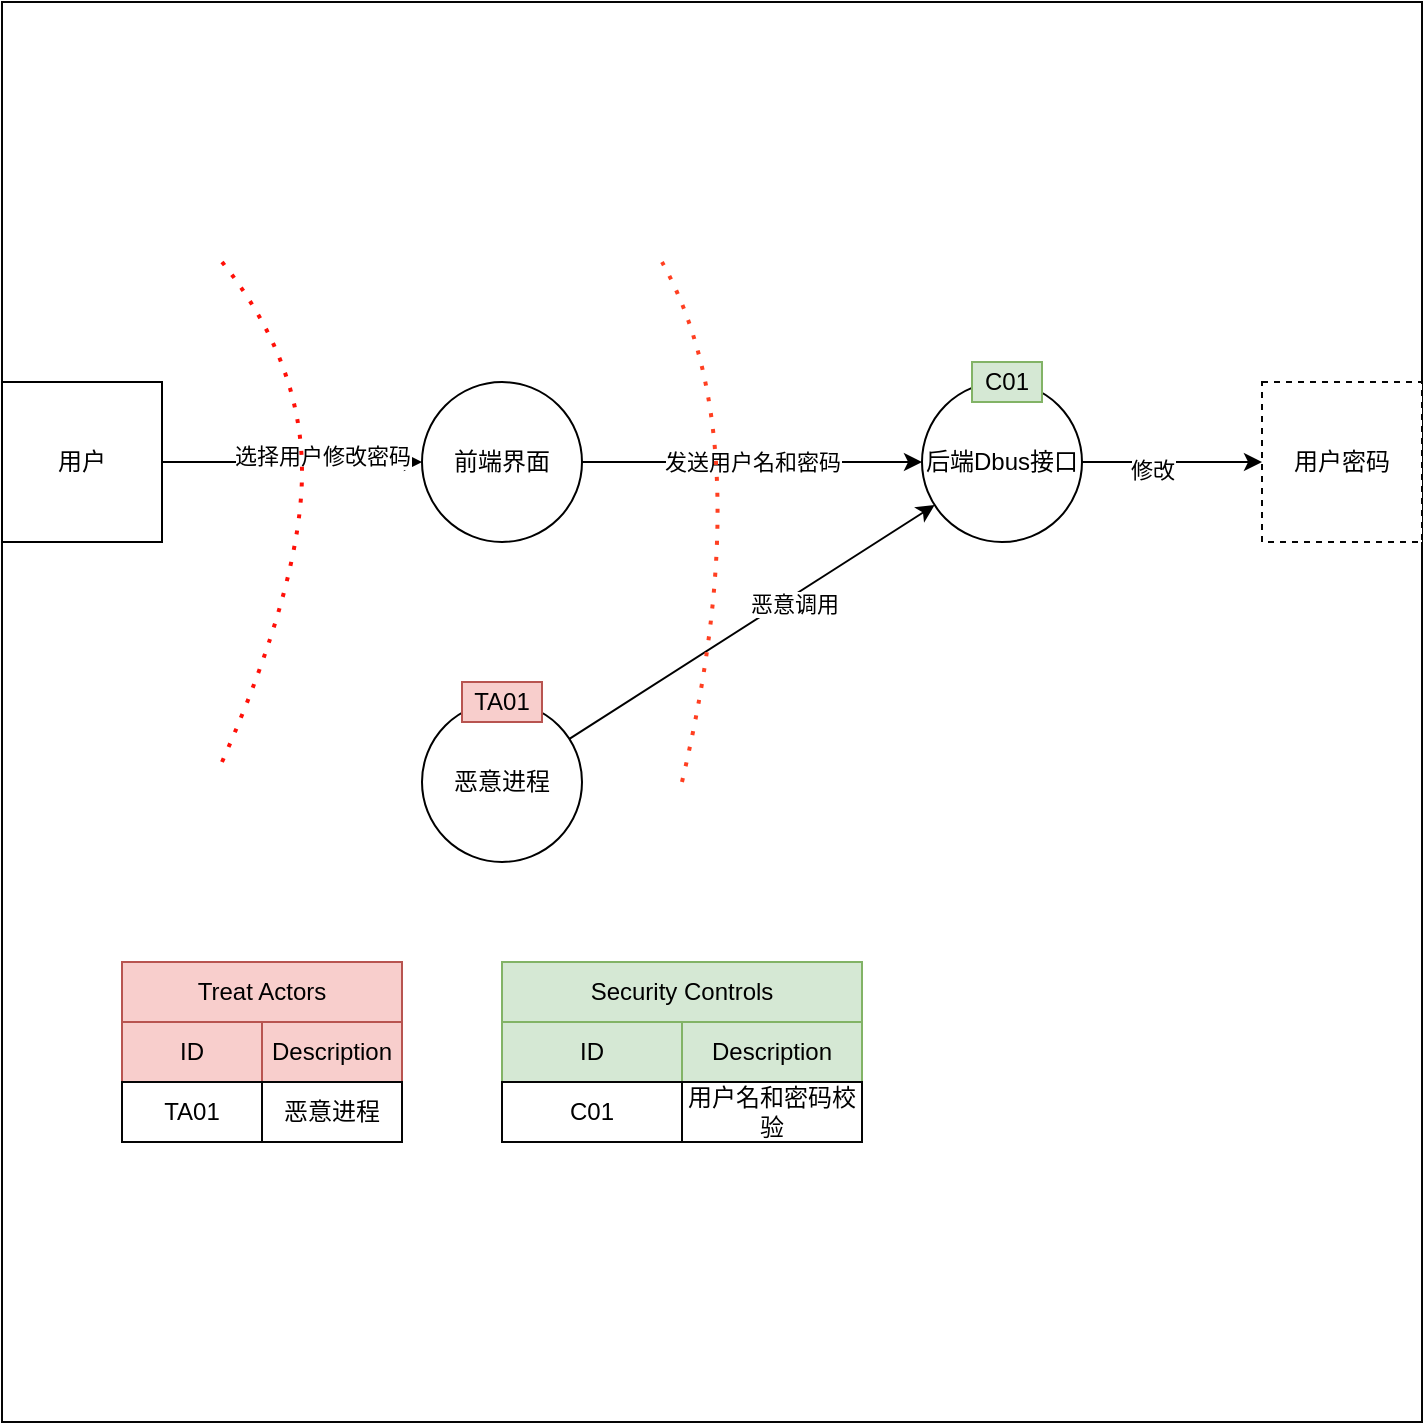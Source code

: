 <mxfile version="20.6.2" type="github">
  <diagram id="kgpKYQtTHZ0yAKxKKP6v" name="Page-1">
    <mxGraphModel dx="787" dy="649" grid="1" gridSize="10" guides="1" tooltips="1" connect="1" arrows="1" fold="1" page="1" pageScale="1" pageWidth="850" pageHeight="1100" math="0" shadow="0">
      <root>
        <mxCell id="0" />
        <mxCell id="1" parent="0" />
        <mxCell id="4ZVYAhuGB29EE994HRAR-4" value="" style="whiteSpace=wrap;html=1;aspect=fixed;strokeColor=#050505;" vertex="1" parent="1">
          <mxGeometry x="40" y="160" width="710" height="710" as="geometry" />
        </mxCell>
        <object label="" 选中用户修改密码="" id="4ZVYAhuGB29EE994HRAR-9">
          <mxCell style="edgeStyle=orthogonalEdgeStyle;curved=1;orthogonalLoop=1;jettySize=auto;html=1;exitX=1;exitY=0.5;exitDx=0;exitDy=0;" edge="1" parent="1" source="4ZVYAhuGB29EE994HRAR-5" target="4ZVYAhuGB29EE994HRAR-6">
            <mxGeometry relative="1" as="geometry" />
          </mxCell>
        </object>
        <mxCell id="4ZVYAhuGB29EE994HRAR-17" value="选择用户修改密码" style="edgeLabel;html=1;align=center;verticalAlign=middle;resizable=0;points=[];" vertex="1" connectable="0" parent="4ZVYAhuGB29EE994HRAR-9">
          <mxGeometry x="0.224" y="3" relative="1" as="geometry">
            <mxPoint as="offset" />
          </mxGeometry>
        </mxCell>
        <mxCell id="4ZVYAhuGB29EE994HRAR-5" value="用户" style="whiteSpace=wrap;html=1;aspect=fixed;" vertex="1" parent="1">
          <mxGeometry x="40" y="350" width="80" height="80" as="geometry" />
        </mxCell>
        <mxCell id="4ZVYAhuGB29EE994HRAR-10" value="发送用户名和密码" style="edgeStyle=orthogonalEdgeStyle;curved=1;orthogonalLoop=1;jettySize=auto;html=1;" edge="1" parent="1" source="4ZVYAhuGB29EE994HRAR-6" target="4ZVYAhuGB29EE994HRAR-8">
          <mxGeometry relative="1" as="geometry" />
        </mxCell>
        <mxCell id="4ZVYAhuGB29EE994HRAR-6" value="前端界面" style="ellipse;whiteSpace=wrap;html=1;aspect=fixed;" vertex="1" parent="1">
          <mxGeometry x="250" y="350" width="80" height="80" as="geometry" />
        </mxCell>
        <mxCell id="4ZVYAhuGB29EE994HRAR-7" value="恶意进程" style="ellipse;whiteSpace=wrap;html=1;aspect=fixed;" vertex="1" parent="1">
          <mxGeometry x="250" y="510" width="80" height="80" as="geometry" />
        </mxCell>
        <mxCell id="4ZVYAhuGB29EE994HRAR-8" value="后端Dbus接口" style="ellipse;whiteSpace=wrap;html=1;aspect=fixed;" vertex="1" parent="1">
          <mxGeometry x="500" y="350" width="80" height="80" as="geometry" />
        </mxCell>
        <mxCell id="4ZVYAhuGB29EE994HRAR-15" value="" style="endArrow=none;dashed=1;html=1;dashPattern=1 3;strokeWidth=2;curved=1;strokeColor=#FF1008;" edge="1" parent="1">
          <mxGeometry width="50" height="50" relative="1" as="geometry">
            <mxPoint x="150" y="540" as="sourcePoint" />
            <mxPoint x="150" y="290" as="targetPoint" />
            <Array as="points">
              <mxPoint x="150" y="540" />
              <mxPoint x="190" y="450" />
              <mxPoint x="190" y="340" />
              <mxPoint x="150" y="290" />
            </Array>
          </mxGeometry>
        </mxCell>
        <mxCell id="4ZVYAhuGB29EE994HRAR-19" value="TA01" style="rounded=0;whiteSpace=wrap;html=1;fillColor=#f8cecc;strokeColor=#b85450;" vertex="1" parent="1">
          <mxGeometry x="270" y="500" width="40" height="20" as="geometry" />
        </mxCell>
        <mxCell id="4ZVYAhuGB29EE994HRAR-23" value="" style="endArrow=classic;html=1;strokeColor=#000000;rounded=0;" edge="1" parent="1" source="4ZVYAhuGB29EE994HRAR-7" target="4ZVYAhuGB29EE994HRAR-8">
          <mxGeometry width="50" height="50" relative="1" as="geometry">
            <mxPoint x="480" y="570" as="sourcePoint" />
            <mxPoint x="510" y="420" as="targetPoint" />
            <Array as="points" />
          </mxGeometry>
        </mxCell>
        <mxCell id="4ZVYAhuGB29EE994HRAR-28" value="恶意调用" style="edgeLabel;html=1;align=center;verticalAlign=middle;resizable=0;points=[];" vertex="1" connectable="0" parent="4ZVYAhuGB29EE994HRAR-23">
          <mxGeometry x="0.208" y="-4" relative="1" as="geometry">
            <mxPoint as="offset" />
          </mxGeometry>
        </mxCell>
        <mxCell id="4ZVYAhuGB29EE994HRAR-26" value="" style="endArrow=none;dashed=1;html=1;dashPattern=1 3;strokeWidth=2;strokeColor=#FF3F21;curved=1;" edge="1" parent="1">
          <mxGeometry width="50" height="50" relative="1" as="geometry">
            <mxPoint x="380" y="550" as="sourcePoint" />
            <mxPoint x="370" y="290" as="targetPoint" />
            <Array as="points">
              <mxPoint x="380" y="550" />
              <mxPoint x="420" y="380" />
              <mxPoint x="370" y="290" />
            </Array>
          </mxGeometry>
        </mxCell>
        <mxCell id="4ZVYAhuGB29EE994HRAR-30" value="用户密码" style="whiteSpace=wrap;html=1;aspect=fixed;strokeColor=#050505;dashed=1;" vertex="1" parent="1">
          <mxGeometry x="670" y="350" width="80" height="80" as="geometry" />
        </mxCell>
        <mxCell id="4ZVYAhuGB29EE994HRAR-32" value="" style="endArrow=classic;html=1;strokeColor=#000000;curved=1;exitX=1;exitY=0.5;exitDx=0;exitDy=0;entryX=0;entryY=0.5;entryDx=0;entryDy=0;" edge="1" parent="1" source="4ZVYAhuGB29EE994HRAR-8" target="4ZVYAhuGB29EE994HRAR-30">
          <mxGeometry width="50" height="50" relative="1" as="geometry">
            <mxPoint x="600" y="430" as="sourcePoint" />
            <mxPoint x="650" y="380" as="targetPoint" />
          </mxGeometry>
        </mxCell>
        <mxCell id="4ZVYAhuGB29EE994HRAR-35" value="修改" style="edgeLabel;html=1;align=center;verticalAlign=middle;resizable=0;points=[];" vertex="1" connectable="0" parent="4ZVYAhuGB29EE994HRAR-32">
          <mxGeometry x="-0.222" y="-4" relative="1" as="geometry">
            <mxPoint as="offset" />
          </mxGeometry>
        </mxCell>
        <mxCell id="4ZVYAhuGB29EE994HRAR-36" value="C01" style="rounded=0;whiteSpace=wrap;html=1;strokeColor=#82b366;fillColor=#d5e8d4;" vertex="1" parent="1">
          <mxGeometry x="525" y="340" width="35" height="20" as="geometry" />
        </mxCell>
        <mxCell id="4ZVYAhuGB29EE994HRAR-145" value="Treat Actors" style="rounded=0;whiteSpace=wrap;html=1;strokeColor=#b85450;fillColor=#f8cecc;" vertex="1" parent="1">
          <mxGeometry x="100" y="640" width="140" height="30" as="geometry" />
        </mxCell>
        <mxCell id="4ZVYAhuGB29EE994HRAR-147" value="ID" style="rounded=0;whiteSpace=wrap;html=1;strokeColor=#b85450;fillColor=#f8cecc;" vertex="1" parent="1">
          <mxGeometry x="100" y="670" width="70" height="30" as="geometry" />
        </mxCell>
        <mxCell id="4ZVYAhuGB29EE994HRAR-152" value="Description" style="rounded=0;whiteSpace=wrap;html=1;strokeColor=#b85450;fillColor=#f8cecc;" vertex="1" parent="1">
          <mxGeometry x="170" y="670" width="70" height="30" as="geometry" />
        </mxCell>
        <mxCell id="4ZVYAhuGB29EE994HRAR-154" value="TA01" style="rounded=0;whiteSpace=wrap;html=1;strokeColor=#050505;" vertex="1" parent="1">
          <mxGeometry x="100" y="700" width="70" height="30" as="geometry" />
        </mxCell>
        <mxCell id="4ZVYAhuGB29EE994HRAR-155" value="恶意进程" style="rounded=0;whiteSpace=wrap;html=1;strokeColor=#050505;" vertex="1" parent="1">
          <mxGeometry x="170" y="700" width="70" height="30" as="geometry" />
        </mxCell>
        <mxCell id="4ZVYAhuGB29EE994HRAR-161" value="Security Controls" style="rounded=0;whiteSpace=wrap;html=1;strokeColor=#82b366;fillColor=#d5e8d4;" vertex="1" parent="1">
          <mxGeometry x="290" y="640" width="180" height="30" as="geometry" />
        </mxCell>
        <mxCell id="4ZVYAhuGB29EE994HRAR-162" value="ID" style="rounded=0;whiteSpace=wrap;html=1;strokeColor=#82b366;fillColor=#d5e8d4;" vertex="1" parent="1">
          <mxGeometry x="290" y="670" width="90" height="30" as="geometry" />
        </mxCell>
        <mxCell id="4ZVYAhuGB29EE994HRAR-166" value="Description" style="rounded=0;whiteSpace=wrap;html=1;strokeColor=#82b366;fillColor=#d5e8d4;" vertex="1" parent="1">
          <mxGeometry x="380" y="670" width="90" height="30" as="geometry" />
        </mxCell>
        <mxCell id="4ZVYAhuGB29EE994HRAR-167" value="C01" style="rounded=0;whiteSpace=wrap;html=1;strokeColor=#050505;" vertex="1" parent="1">
          <mxGeometry x="290" y="700" width="90" height="30" as="geometry" />
        </mxCell>
        <mxCell id="4ZVYAhuGB29EE994HRAR-168" value="用户名和密码校验" style="rounded=0;whiteSpace=wrap;html=1;strokeColor=#050505;" vertex="1" parent="1">
          <mxGeometry x="380" y="700" width="90" height="30" as="geometry" />
        </mxCell>
      </root>
    </mxGraphModel>
  </diagram>
</mxfile>
